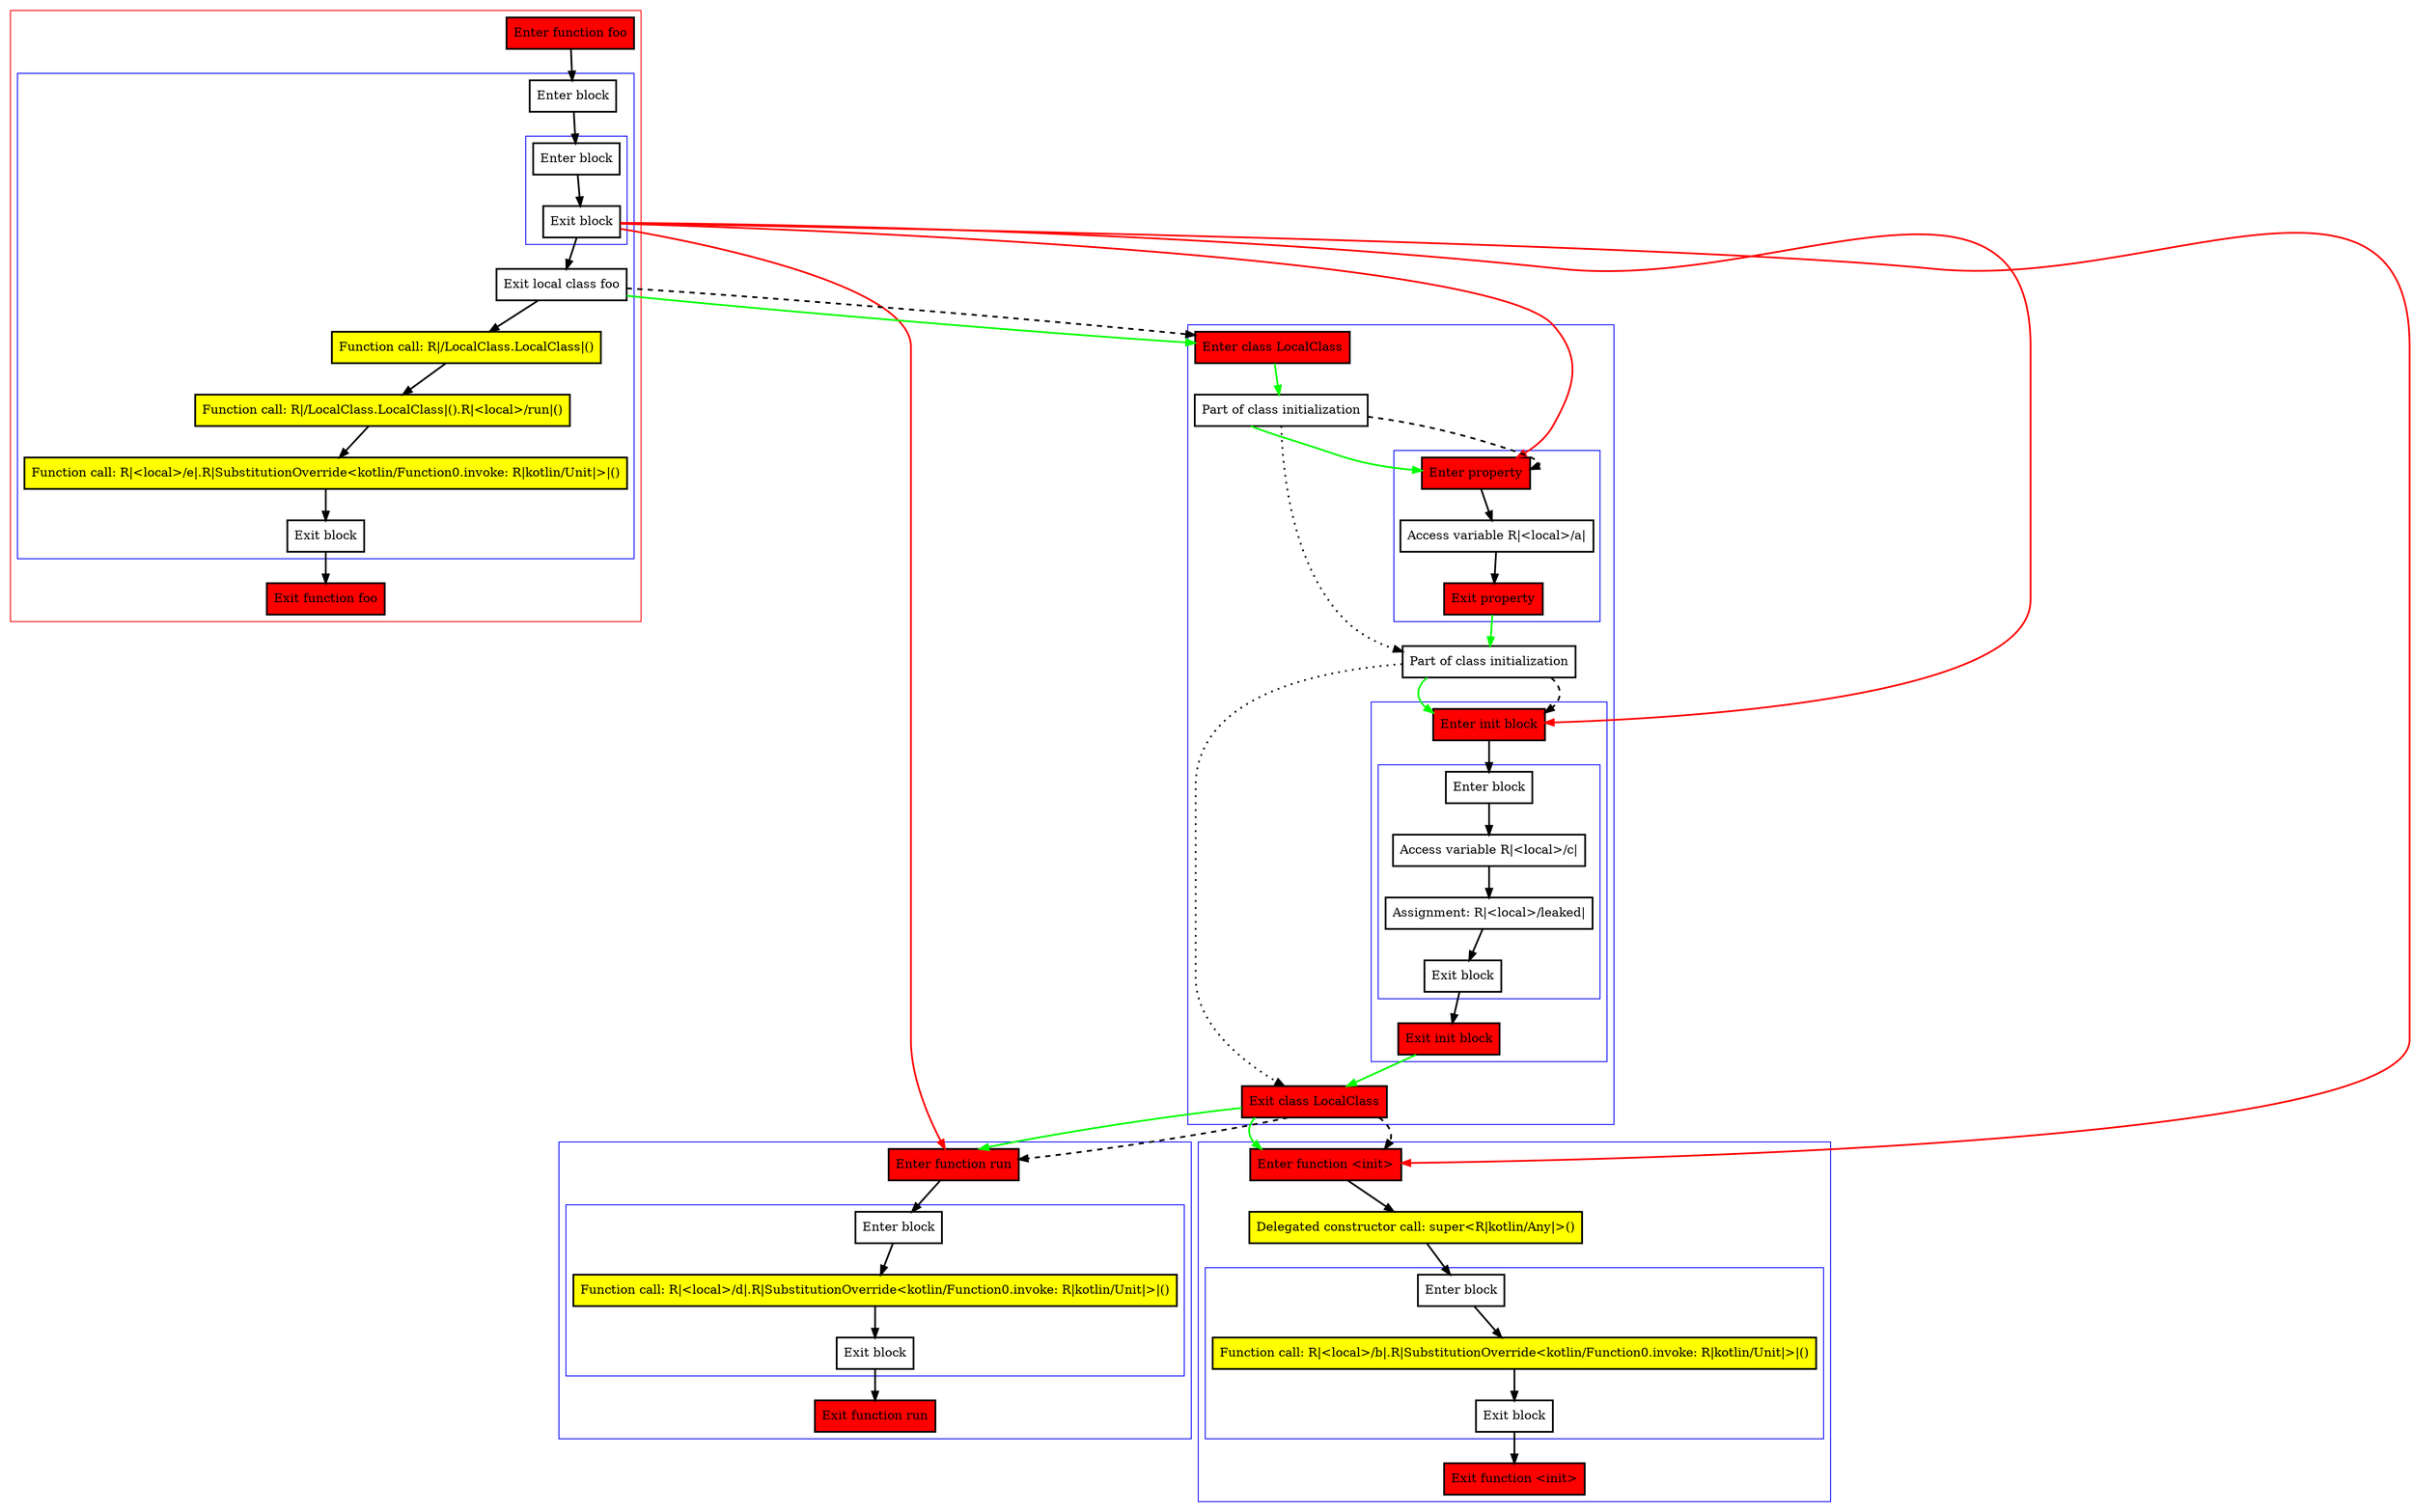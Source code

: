 digraph inLocalClass_kt {
    graph [nodesep=3]
    node [shape=box penwidth=2]
    edge [penwidth=2]

    subgraph cluster_0 {
        color=red
        0 [label="Enter function foo" style="filled" fillcolor=red];
        subgraph cluster_1 {
            color=blue
            1 [label="Enter block"];
            subgraph cluster_2 {
                color=blue
                2 [label="Enter block"];
                3 [label="Exit block"];
            }
            4 [label="Exit local class foo"];
            5 [label="Function call: R|/LocalClass.LocalClass|()" style="filled" fillcolor=yellow];
            6 [label="Function call: R|/LocalClass.LocalClass|().R|<local>/run|()" style="filled" fillcolor=yellow];
            7 [label="Function call: R|<local>/e|.R|SubstitutionOverride<kotlin/Function0.invoke: R|kotlin/Unit|>|()" style="filled" fillcolor=yellow];
            8 [label="Exit block"];
        }
        9 [label="Exit function foo" style="filled" fillcolor=red];
    }
    subgraph cluster_3 {
        color=blue
        10 [label="Enter class LocalClass" style="filled" fillcolor=red];
        11 [label="Part of class initialization"];
        subgraph cluster_4 {
            color=blue
            14 [label="Enter property" style="filled" fillcolor=red];
            15 [label="Access variable R|<local>/a|"];
            16 [label="Exit property" style="filled" fillcolor=red];
        }
        12 [label="Part of class initialization"];
        subgraph cluster_5 {
            color=blue
            17 [label="Enter init block" style="filled" fillcolor=red];
            subgraph cluster_6 {
                color=blue
                18 [label="Enter block"];
                19 [label="Access variable R|<local>/c|"];
                20 [label="Assignment: R|<local>/leaked|"];
                21 [label="Exit block"];
            }
            22 [label="Exit init block" style="filled" fillcolor=red];
        }
        13 [label="Exit class LocalClass" style="filled" fillcolor=red];
    }
    subgraph cluster_7 {
        color=blue
        29 [label="Enter function run" style="filled" fillcolor=red];
        subgraph cluster_8 {
            color=blue
            30 [label="Enter block"];
            31 [label="Function call: R|<local>/d|.R|SubstitutionOverride<kotlin/Function0.invoke: R|kotlin/Unit|>|()" style="filled" fillcolor=yellow];
            32 [label="Exit block"];
        }
        33 [label="Exit function run" style="filled" fillcolor=red];
    }
    subgraph cluster_9 {
        color=blue
        23 [label="Enter function <init>" style="filled" fillcolor=red];
        24 [label="Delegated constructor call: super<R|kotlin/Any|>()" style="filled" fillcolor=yellow];
        subgraph cluster_10 {
            color=blue
            25 [label="Enter block"];
            26 [label="Function call: R|<local>/b|.R|SubstitutionOverride<kotlin/Function0.invoke: R|kotlin/Unit|>|()" style="filled" fillcolor=yellow];
            27 [label="Exit block"];
        }
        28 [label="Exit function <init>" style="filled" fillcolor=red];
    }
    0 -> {1};
    1 -> {2};
    2 -> {3};
    3 -> {4};
    3 -> {14 17 23 29} [color=red];
    4 -> {5};
    4 -> {10} [color=green];
    4 -> {10} [style=dashed];
    5 -> {6};
    6 -> {7};
    7 -> {8};
    8 -> {9};
    10 -> {11} [color=green];
    11 -> {14} [color=green];
    11 -> {12} [style=dotted];
    11 -> {14} [style=dashed];
    12 -> {17} [color=green];
    12 -> {13} [style=dotted];
    12 -> {17} [style=dashed];
    13 -> {23 29} [color=green];
    13 -> {23 29} [style=dashed];
    14 -> {15};
    15 -> {16};
    16 -> {12} [color=green];
    17 -> {18};
    18 -> {19};
    19 -> {20};
    20 -> {21};
    21 -> {22};
    22 -> {13} [color=green];
    23 -> {24};
    24 -> {25};
    25 -> {26};
    26 -> {27};
    27 -> {28};
    29 -> {30};
    30 -> {31};
    31 -> {32};
    32 -> {33};

}
